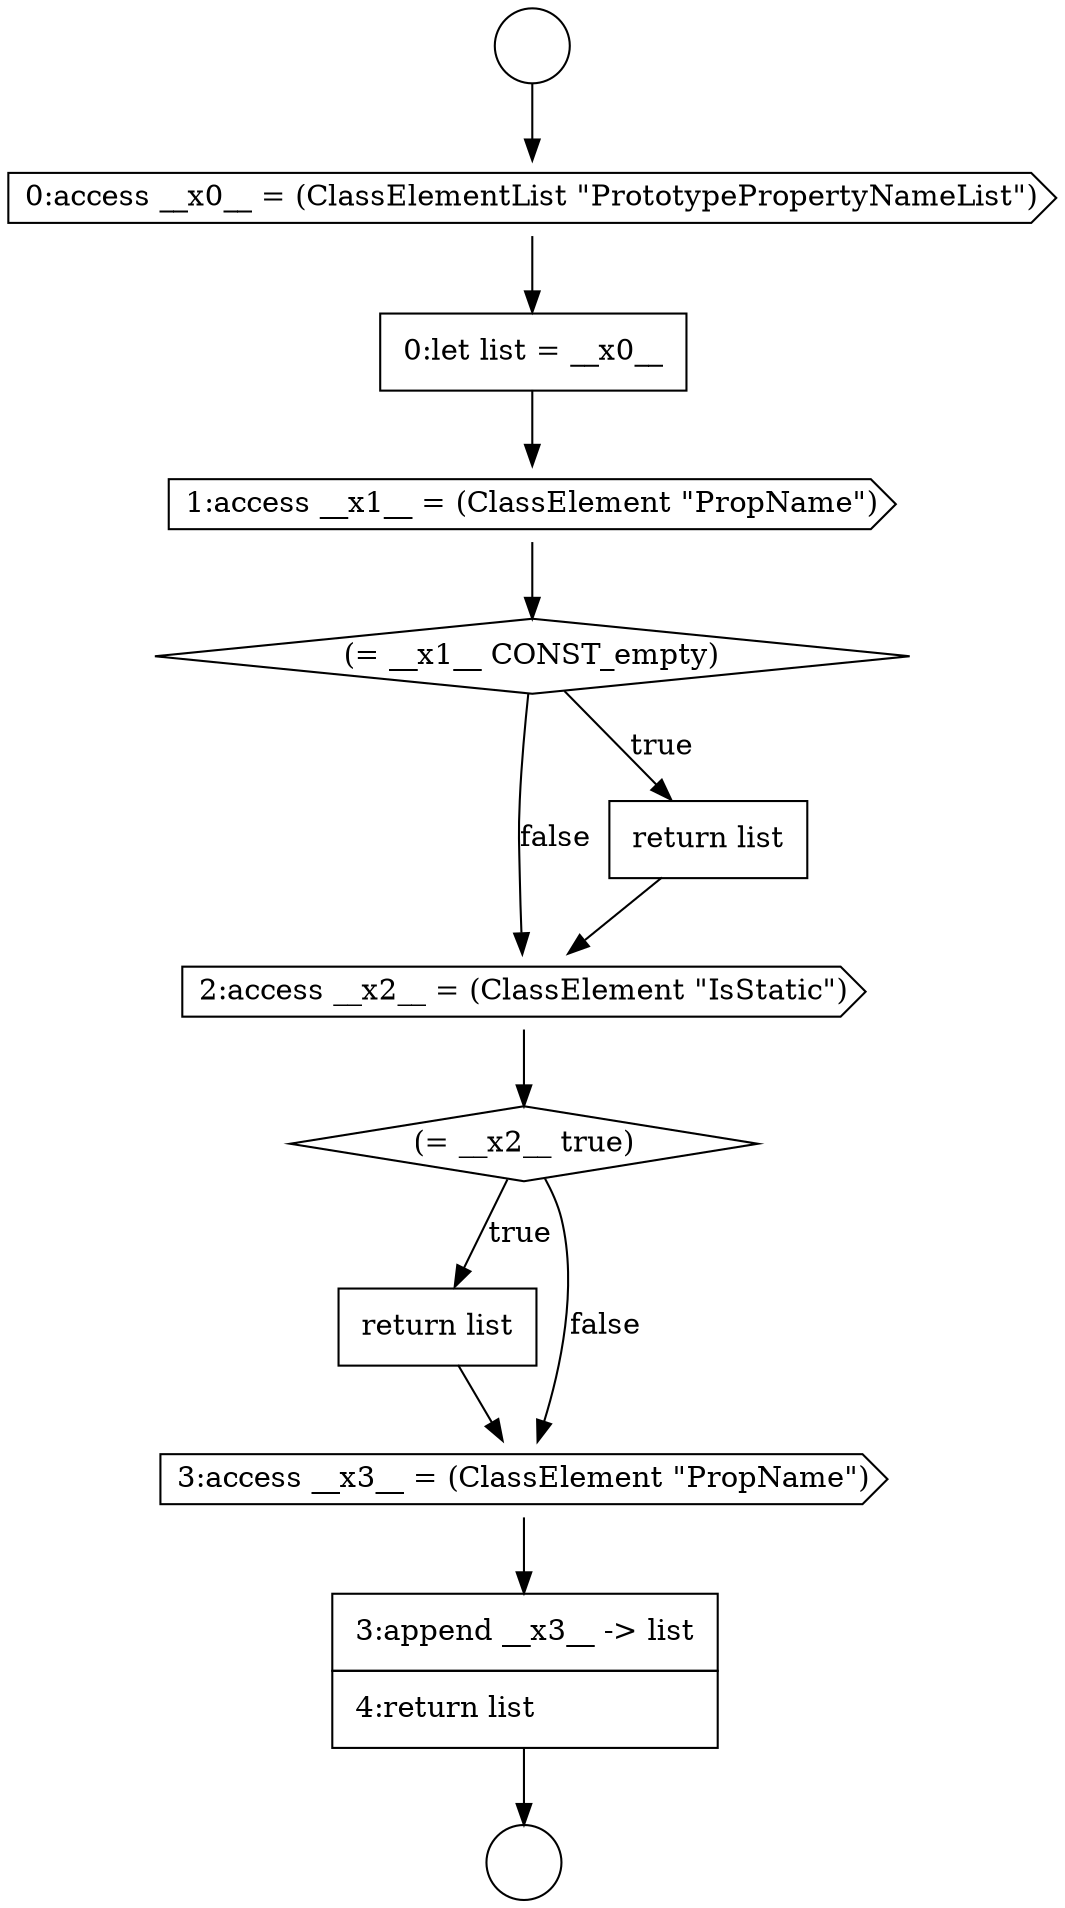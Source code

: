 digraph {
  node8504 [shape=none, margin=0, label=<<font color="black">
    <table border="0" cellborder="1" cellspacing="0" cellpadding="10">
      <tr><td align="left">return list</td></tr>
    </table>
  </font>> color="black" fillcolor="white" style=filled]
  node8500 [shape=diamond, label=<<font color="black">(= __x1__ CONST_empty)</font>> color="black" fillcolor="white" style=filled]
  node8503 [shape=diamond, label=<<font color="black">(= __x2__ true)</font>> color="black" fillcolor="white" style=filled]
  node8499 [shape=cds, label=<<font color="black">1:access __x1__ = (ClassElement &quot;PropName&quot;)</font>> color="black" fillcolor="white" style=filled]
  node8495 [shape=circle label=" " color="black" fillcolor="white" style=filled]
  node8497 [shape=cds, label=<<font color="black">0:access __x0__ = (ClassElementList &quot;PrototypePropertyNameList&quot;)</font>> color="black" fillcolor="white" style=filled]
  node8502 [shape=cds, label=<<font color="black">2:access __x2__ = (ClassElement &quot;IsStatic&quot;)</font>> color="black" fillcolor="white" style=filled]
  node8505 [shape=cds, label=<<font color="black">3:access __x3__ = (ClassElement &quot;PropName&quot;)</font>> color="black" fillcolor="white" style=filled]
  node8498 [shape=none, margin=0, label=<<font color="black">
    <table border="0" cellborder="1" cellspacing="0" cellpadding="10">
      <tr><td align="left">0:let list = __x0__</td></tr>
    </table>
  </font>> color="black" fillcolor="white" style=filled]
  node8496 [shape=circle label=" " color="black" fillcolor="white" style=filled]
  node8506 [shape=none, margin=0, label=<<font color="black">
    <table border="0" cellborder="1" cellspacing="0" cellpadding="10">
      <tr><td align="left">3:append __x3__ -&gt; list</td></tr>
      <tr><td align="left">4:return list</td></tr>
    </table>
  </font>> color="black" fillcolor="white" style=filled]
  node8501 [shape=none, margin=0, label=<<font color="black">
    <table border="0" cellborder="1" cellspacing="0" cellpadding="10">
      <tr><td align="left">return list</td></tr>
    </table>
  </font>> color="black" fillcolor="white" style=filled]
  node8499 -> node8500 [ color="black"]
  node8498 -> node8499 [ color="black"]
  node8501 -> node8502 [ color="black"]
  node8504 -> node8505 [ color="black"]
  node8506 -> node8496 [ color="black"]
  node8503 -> node8504 [label=<<font color="black">true</font>> color="black"]
  node8503 -> node8505 [label=<<font color="black">false</font>> color="black"]
  node8495 -> node8497 [ color="black"]
  node8502 -> node8503 [ color="black"]
  node8500 -> node8501 [label=<<font color="black">true</font>> color="black"]
  node8500 -> node8502 [label=<<font color="black">false</font>> color="black"]
  node8497 -> node8498 [ color="black"]
  node8505 -> node8506 [ color="black"]
}
